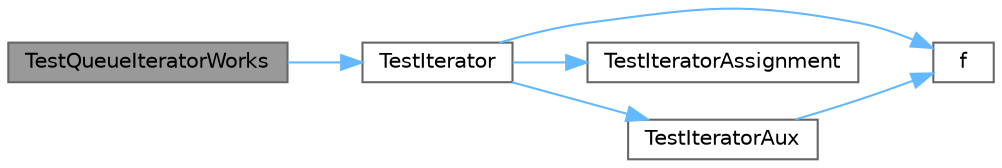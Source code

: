 digraph "TestQueueIteratorWorks"
{
 // LATEX_PDF_SIZE
  bgcolor="transparent";
  edge [fontname=Helvetica,fontsize=10,labelfontname=Helvetica,labelfontsize=10];
  node [fontname=Helvetica,fontsize=10,shape=box,height=0.2,width=0.4];
  rankdir="LR";
  Node1 [id="Node000001",label="TestQueueIteratorWorks",height=0.2,width=0.4,color="gray40", fillcolor="grey60", style="filled", fontcolor="black",tooltip=" "];
  Node1 -> Node2 [id="edge1_Node000001_Node000002",color="steelblue1",style="solid",tooltip=" "];
  Node2 [id="Node000002",label="TestIterator",height=0.2,width=0.4,color="grey40", fillcolor="white", style="filled",URL="$test__concurrent__queue__v2_8cpp.html#ab93320976ef22be1d5badde195ef223f",tooltip="Test the iterators for concurrent_queue"];
  Node2 -> Node3 [id="edge2_Node000002_Node000003",color="steelblue1",style="solid",tooltip=" "];
  Node3 [id="Node000003",label="f",height=0.2,width=0.4,color="grey40", fillcolor="white", style="filled",URL="$cxx11__tensor__map_8cpp.html#a7f507fea02198f6cb81c86640c7b1a4e",tooltip=" "];
  Node2 -> Node4 [id="edge3_Node000002_Node000004",color="steelblue1",style="solid",tooltip=" "];
  Node4 [id="Node000004",label="TestIteratorAssignment",height=0.2,width=0.4,color="grey40", fillcolor="white", style="filled",URL="$test__concurrent__queue__v2_8cpp.html#a4cadb938efc98a74444fdc63dc672ad6",tooltip=" "];
  Node2 -> Node5 [id="edge4_Node000002_Node000005",color="steelblue1",style="solid",tooltip=" "];
  Node5 [id="Node000005",label="TestIteratorAux",height=0.2,width=0.4,color="grey40", fillcolor="white", style="filled",URL="$test__concurrent__queue__v2_8cpp.html#a3cb67e0948c630467a1a9001f55e890b",tooltip=" "];
  Node5 -> Node3 [id="edge5_Node000005_Node000003",color="steelblue1",style="solid",tooltip=" "];
}
